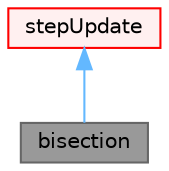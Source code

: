 digraph "bisection"
{
 // LATEX_PDF_SIZE
  bgcolor="transparent";
  edge [fontname=Helvetica,fontsize=10,labelfontname=Helvetica,labelfontsize=10];
  node [fontname=Helvetica,fontsize=10,shape=box,height=0.2,width=0.4];
  Node1 [id="Node000001",label="bisection",height=0.2,width=0.4,color="gray40", fillcolor="grey60", style="filled", fontcolor="black",tooltip="Reduces step by a given ratio."];
  Node2 -> Node1 [id="edge1_Node000001_Node000002",dir="back",color="steelblue1",style="solid",tooltip=" "];
  Node2 [id="Node000002",label="stepUpdate",height=0.2,width=0.4,color="red", fillcolor="#FFF0F0", style="filled",URL="$classFoam_1_1stepUpdate.html",tooltip="Abstract base class for step update methods used in line search."];
}
